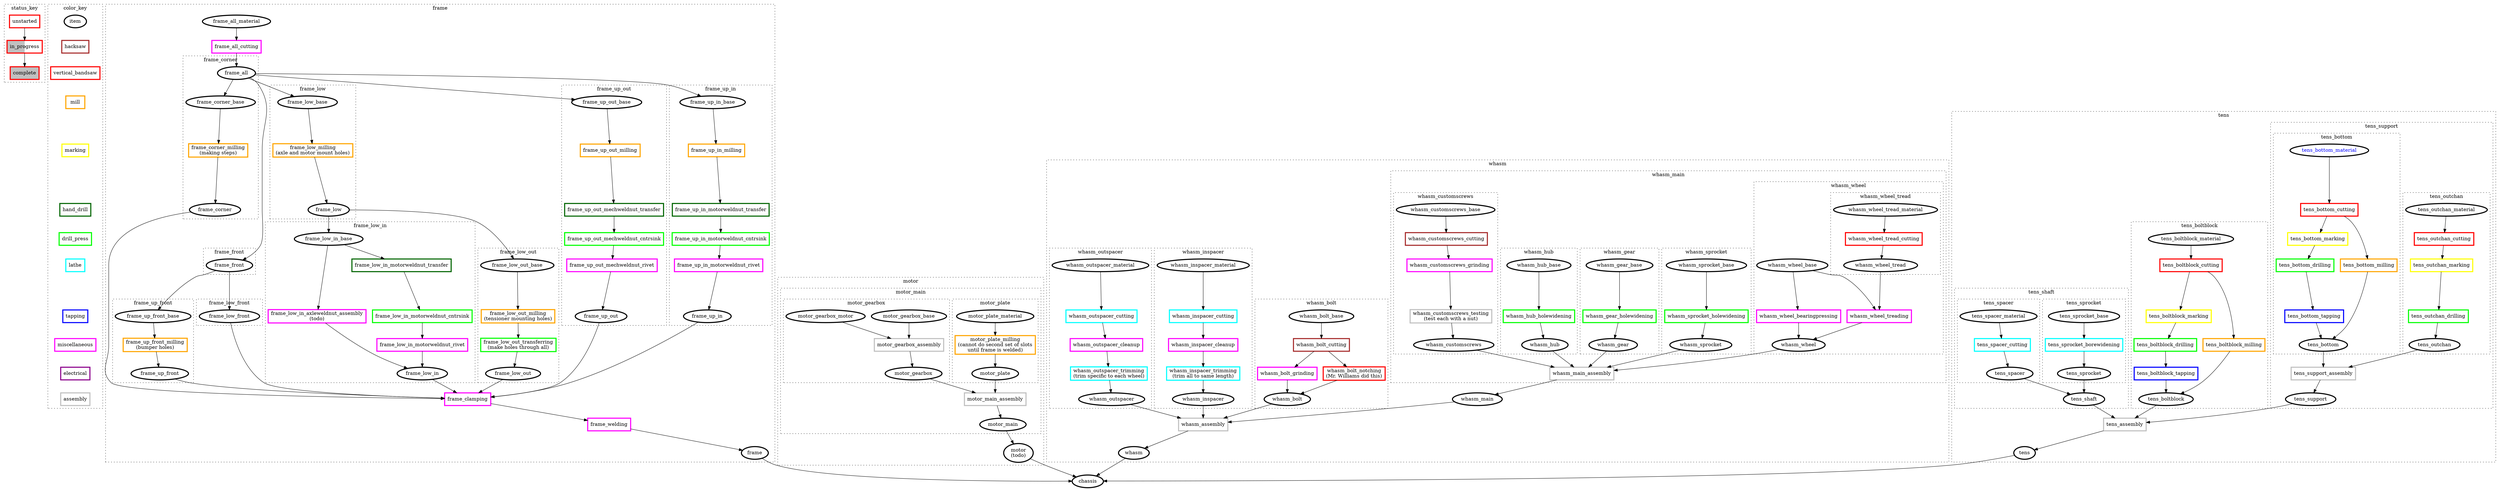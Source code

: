 # 1 "chassis.gc"
# 1 "<built-in>"
# 1 "<command-line>"
# 31 "<command-line>"
# 1 "/usr/include/stdc-predef.h" 1 3 4
# 32 "<command-line>" 2
# 1 "chassis.gc"
# 1 "graph.gh" 1

##efine GRAPH_GH
# 2 "chassis.gc" 2

digraph chassis { graph [layout=dot rankdir=TB forcelabels=true] node [style=filled fillcolor=white fontcolor=black penwidth=3] subgraph cluster_status_key { graph [style=dotted label=status_key ] unstarted [shape=box color=red] in_progress [shape=box color=red fillcolor="gray;"+"0.5"+":white"] unstarted -> in_progress complete [shape=box color=red fillcolor=gray] in_progress -> complete } subgraph cluster_color_key { graph [style=dotted label=color_key ] edge [style=invis] item [shape=oval] hacksaw [shape=box color=brown] item -> hacksaw vertical_bandsaw [shape=box color=red] hacksaw -> vertical_bandsaw mill [shape=box color=orange] vertical_bandsaw -> mill marking [shape=box color=yellow] mill -> marking hand_drill [shape=box color=darkgreen] marking -> hand_drill drill_press [shape=box color=green] hand_drill -> drill_press lathe [shape=box color=cyan] drill_press -> lathe tapping [shape=box color=blue] lathe -> tapping miscellaneous [shape=box color=magenta] tapping -> miscellaneous electrical [shape=box color=magenta4] miscellaneous -> electrical assembly [shape=box color=gray] electrical -> assembly }
 subgraph cluster_tens { graph [style=dotted label=tens ]
  subgraph cluster_tens_support { graph [style=dotted label=tens_support ]
   subgraph cluster_tens_outchan { graph [style=dotted label=tens_outchan ]
    tens_outchan_material [shape=oval]
    tens_outchan_cutting [shape=box color=red]
     tens_outchan_material -> tens_outchan_cutting
    tens_outchan_marking [shape=box color=yellow]
     tens_outchan_cutting -> tens_outchan_marking
    tens_outchan_drilling [shape=box color=green]
     tens_outchan_marking -> tens_outchan_drilling
    tens_outchan [shape=oval]
     tens_outchan_drilling -> tens_outchan
   }
   subgraph cluster_tens_bottom { graph [style=dotted label=tens_bottom ]
    tens_bottom_material [shape=oval URL="https://docs.google.com/document/d/11lanDEaOE4ojEjolzsmVD7vXa_cOViuiUCTOxcapvyM/edit#heading=h.jxgiyg1v3i2l" fontcolor=blue]
    tens_bottom_cutting [shape=box color=red]
     tens_bottom_material -> tens_bottom_cutting
    tens_bottom_marking [shape=box color=yellow]
     tens_bottom_cutting -> tens_bottom_marking
    tens_bottom_drilling [shape=box color=green]
     tens_bottom_marking -> tens_bottom_drilling
    tens_bottom_tapping [shape=box color=blue]
     tens_bottom_drilling -> tens_bottom_tapping
    tens_bottom_milling [shape=box color=orange]
     tens_bottom_cutting -> tens_bottom_milling
    tens_bottom [shape=oval]
     {tens_bottom_tapping, tens_bottom_milling} -> tens_bottom
   }
   tens_support_assembly [shape=box color=gray]
    {tens_outchan, tens_bottom} -> tens_support_assembly
   tens_support [shape=oval]
    tens_support_assembly -> tens_support
  }
  subgraph cluster_tens_boltblock { graph [style=dotted label=tens_boltblock ]
   tens_boltblock_material [shape=oval]
   tens_boltblock_cutting [shape=box color=red]
    tens_boltblock_material -> tens_boltblock_cutting
   tens_boltblock_marking [shape=box color=yellow]
    tens_boltblock_cutting -> tens_boltblock_marking
   tens_boltblock_drilling [shape=box color=green]
    tens_boltblock_marking -> tens_boltblock_drilling
   tens_boltblock_tapping [shape=box color=blue]
    tens_boltblock_drilling -> tens_boltblock_tapping
   tens_boltblock_milling [shape=box color=orange]
    tens_boltblock_cutting -> tens_boltblock_milling
   tens_boltblock [shape=oval]
    {tens_boltblock_tapping, tens_boltblock_milling} -> tens_boltblock
  }
  subgraph cluster_tens_shaft { graph [style=dotted label=tens_shaft ]
   subgraph cluster_tens_sprocket { graph [style=dotted label=tens_sprocket ]
    tens_sprocket_base [shape=oval]
    tens_sprocket_borewidening [shape=box color=cyan]
     tens_sprocket_base -> tens_sprocket_borewidening
    tens_sprocket [shape=oval]
     tens_sprocket_borewidening -> tens_sprocket
   }
   subgraph cluster_tens_spacer { graph [style=dotted label=tens_spacer ]
    tens_spacer_material [shape=oval]
    tens_spacer_cutting [shape=box color=cyan]
     tens_spacer_material -> tens_spacer_cutting
    tens_spacer [shape=oval]
     tens_spacer_cutting -> tens_spacer
   }
   tens_shaft
    {tens_sprocket, tens_spacer} -> tens_shaft
  }
  tens_assembly [shape=box color=gray]
   {tens_support, tens_boltblock, tens_shaft} -> tens_assembly

  tens [shape=oval]
   tens_assembly -> tens
 }
 subgraph cluster_frame { graph [style=dotted label=frame ]
  frame_all_material [shape=oval]
  frame_all_cutting [shape=box color=magenta]
   frame_all_material -> frame_all_cutting
  frame_all [shape=oval]
   frame_all_cutting -> frame_all
  subgraph cluster_frame_corner { graph [style=dotted label=frame_corner ]
   frame_corner_base [shape=oval]
    frame_all -> frame_corner_base
   frame_corner_milling [shape=box color=orange label="\N\n("+"making steps"+")"]
    frame_corner_base -> frame_corner_milling
   frame_corner [shape=oval]
    frame_corner_milling -> frame_corner
  }
  subgraph cluster_frame_front { graph [style=dotted label=frame_front ]
   frame_front [shape=oval]
    frame_all -> frame_front
  }
  subgraph cluster_frame_low_front { graph [style=dotted label=frame_low_front ]
   frame_low_front [shape=oval]
    frame_front -> frame_low_front
  }
  subgraph cluster_frame_up_front { graph [style=dotted label=frame_up_front ]
   frame_up_front_base [shape=oval]
    frame_front -> frame_up_front_base
   frame_up_front_milling [shape=box color=orange label="\N\n("+"bumper holes"+")"]
    frame_up_front_base -> frame_up_front_milling
   frame_up_front [shape=oval]
    frame_up_front_milling -> frame_up_front
  }
  subgraph cluster_frame_low { graph [style=dotted label=frame_low ]
   frame_low_base [shape=oval]
    frame_all -> frame_low_base
   frame_low_milling [shape=box color=orange label="\N\n("+"axle and motor mount holes"+")"]
    frame_low_base -> frame_low_milling
   frame_low [shape=oval]
    frame_low_milling -> frame_low
  }
  subgraph cluster_frame_low_in { graph [style=dotted label=frame_low_in ]
   frame_low_in_base [shape=oval]
    frame_low -> frame_low_in_base
   frame_low_in_axleweldnut_assembly [shape=box color=magenta label="\N\n("+"todo"+")"]
    frame_low_in_base -> frame_low_in_axleweldnut_assembly
   frame_low_in_motorweldnut_transfer [shape=box color=darkgreen]
    frame_low_in_base -> frame_low_in_motorweldnut_transfer
   frame_low_in_motorweldnut_cntrsink [shape=box color=green]
    frame_low_in_motorweldnut_transfer -> frame_low_in_motorweldnut_cntrsink
   frame_low_in_motorweldnut_rivet [shape=box color=magenta]
    frame_low_in_motorweldnut_cntrsink -> frame_low_in_motorweldnut_rivet
   frame_low_in [shape=oval]
    {frame_low_in_motorweldnut_rivet, frame_low_in_axleweldnut_assembly} -> frame_low_in
  }
  subgraph cluster_frame_low_out { graph [style=dotted label=frame_low_out ]
   frame_low_out_base [shape=oval]
    frame_low -> frame_low_out_base
   frame_low_out_milling [shape=box color=orange label="\N\n("+"tensioner mounting holes"+")"]
    frame_low_out_base -> frame_low_out_milling
   frame_low_out_transferring [shape=box color=green label="\N\n("+"make holes through all"+")"]
    frame_low_out_milling -> frame_low_out_transferring
   frame_low_out [shape=oval]
    frame_low_out_transferring -> frame_low_out
  }
  subgraph cluster_frame_up_out { graph [style=dotted label=frame_up_out ]
   frame_up_out_base [shape=oval]
    frame_all -> frame_up_out_base
   frame_up_out_milling [shape=box color=orange]
    frame_up_out_base -> frame_up_out_milling
   frame_up_out_mechweldnut_transfer [shape=box color=darkgreen]
    frame_up_out_milling -> frame_up_out_mechweldnut_transfer
   frame_up_out_mechweldnut_cntrsink [shape=box color=green]
    frame_up_out_mechweldnut_transfer -> frame_up_out_mechweldnut_cntrsink
   frame_up_out_mechweldnut_rivet [shape=box color=magenta]
    frame_up_out_mechweldnut_cntrsink -> frame_up_out_mechweldnut_rivet
   frame_up_out [shape=oval]
    frame_up_out_mechweldnut_rivet -> frame_up_out
  }
  subgraph cluster_frame_up_in { graph [style=dotted label=frame_up_in ]
   frame_up_in_base [shape=oval]
    frame_all -> frame_up_in_base
   frame_up_in_milling [shape=box color=orange]
    frame_up_in_base -> frame_up_in_milling
   frame_up_in_motorweldnut_transfer [shape=box color=darkgreen]
    frame_up_in_milling -> frame_up_in_motorweldnut_transfer
   frame_up_in_motorweldnut_cntrsink [shape=box color=green]
    frame_up_in_motorweldnut_transfer -> frame_up_in_motorweldnut_cntrsink
   frame_up_in_motorweldnut_rivet [shape=box color=magenta]
    frame_up_in_motorweldnut_cntrsink -> frame_up_in_motorweldnut_rivet
   frame_up_in [shape=oval]
    frame_up_in_motorweldnut_rivet -> frame_up_in
  }
  frame_clamping [shape=box color=magenta]
   {frame_up_in, frame_up_out, frame_low_in, frame_low_out,
     frame_up_front, frame_low_front, frame_corner} -> frame_clamping
  frame_welding [shape=box color=magenta]
   frame_clamping -> frame_welding
  frame [shape=oval]
   frame_welding -> frame
 }
 subgraph cluster_motor { graph [style=dotted label=motor ]
  subgraph cluster_motor_main { graph [style=dotted label=motor_main ]
   subgraph cluster_motor_plate { graph [style=dotted label=motor_plate ]
    motor_plate_material [shape=oval]
    motor_plate_milling [shape=box color=orange label="\N\n("+"cannot do second set of slots\nuntil frame is welded"+")"]
     motor_plate_material -> motor_plate_milling
    motor_plate [shape=oval]
     motor_plate_milling -> motor_plate
   }
   subgraph cluster_motor_gearbox { graph [style=dotted label=motor_gearbox ]
    motor_gearbox_base [shape=oval]
    motor_gearbox_motor [shape=oval]
    motor_gearbox_assembly [shape=box color=gray]
     {motor_gearbox_base, motor_gearbox_motor} -> motor_gearbox_assembly
    motor_gearbox [shape=oval]
     motor_gearbox_assembly -> motor_gearbox
   }
   motor_main_assembly [shape=box color=gray]
    {motor_plate, motor_gearbox} -> motor_main_assembly
   motor_main [shape=oval]
    motor_main_assembly -> motor_main
  }
  motor [shape=oval label="\N\n("+"todo"+")"]
   motor_main -> motor
 }
 subgraph cluster_whasm { graph [style=dotted label=whasm ]
  subgraph cluster_whasm_main { graph [style=dotted label=whasm_main ]
   subgraph cluster_whasm_wheel { graph [style=dotted label=whasm_wheel ]
    subgraph cluster_whasm_wheel_tread { graph [style=dotted label=whasm_wheel_tread ]
     whasm_wheel_tread_material
     whasm_wheel_tread_cutting [shape=box color=red]
      whasm_wheel_tread_material -> whasm_wheel_tread_cutting
     whasm_wheel_tread [shape=oval]
      whasm_wheel_tread_cutting -> whasm_wheel_tread
    }
    whasm_wheel_base [shape=oval]
    whasm_wheel_bearingpressing [shape=box color=magenta]
     whasm_wheel_base -> whasm_wheel_bearingpressing
    whasm_wheel_treading [shape=box color=magenta]
     {whasm_wheel_base, whasm_wheel_tread} -> whasm_wheel_treading
    whasm_wheel [shape=oval]
     {whasm_wheel_bearingpressing, whasm_wheel_treading} -> whasm_wheel
   }
   subgraph cluster_whasm_sprocket { graph [style=dotted label=whasm_sprocket ]
    whasm_sprocket_base [shape=oval]
    whasm_sprocket_holewidening [shape=box color=green]
     whasm_sprocket_base -> whasm_sprocket_holewidening
    whasm_sprocket [shape=oval]
     whasm_sprocket_holewidening -> whasm_sprocket
   }
   subgraph cluster_whasm_gear { graph [style=dotted label=whasm_gear ]
    whasm_gear_base [shape=oval]
    whasm_gear_holewidening [shape=box color=green]
     whasm_gear_base -> whasm_gear_holewidening
    whasm_gear [shape=oval]
     whasm_gear_holewidening -> whasm_gear
   }
   subgraph cluster_whasm_hub { graph [style=dotted label=whasm_hub ]
    whasm_hub_base [shape=oval]
    whasm_hub_holewidening [shape=box color=green]
     whasm_hub_base -> whasm_hub_holewidening
    whasm_hub [shape=oval]
     whasm_hub_holewidening -> whasm_hub
   }
   subgraph cluster_whasm_customscrews { graph [style=dotted label=whasm_customscrews ]
    whasm_customscrews_base [shape=oval]
    whasm_customscrews_cutting [shape=box color=brown]
     whasm_customscrews_base -> whasm_customscrews_cutting
    whasm_customscrews_grinding [shape=box color=magenta]
     whasm_customscrews_cutting -> whasm_customscrews_grinding
    whasm_customscrews_testing [shape=box color=gray label="\N\n("+"test each with a nut"+")"]
     whasm_customscrews_grinding -> whasm_customscrews_testing
    whasm_customscrews [shape=oval]
     whasm_customscrews_testing -> whasm_customscrews
   }
   whasm_main_assembly [shape=box color=gray]
    {whasm_wheel, whasm_sprocket, whasm_gear, whasm_hub, whasm_customscrews} -> whasm_main_assembly
  }
  whasm_main [shape=oval]
   whasm_main_assembly -> whasm_main
  subgraph cluster_whasm_bolt { graph [style=dotted label=whasm_bolt ]
   whasm_bolt_base [shape=oval]
   whasm_bolt_cutting [shape=box color=brown]
    whasm_bolt_base -> whasm_bolt_cutting
   whasm_bolt_grinding [shape=box color=magenta]
    whasm_bolt_cutting -> whasm_bolt_grinding
   whasm_bolt_notching [shape=box color=red label="\N\n("+"Mr. Williams did this"+")"]
    whasm_bolt_cutting -> whasm_bolt_notching
   whasm_bolt [shape=oval]
    {whasm_bolt_grinding, whasm_bolt_notching} -> whasm_bolt
  }
  subgraph cluster_whasm_inspacer { graph [style=dotted label=whasm_inspacer ]
   whasm_inspacer_material [shape=oval]
   whasm_inspacer_cutting [shape=box color=cyan]
    whasm_inspacer_material -> whasm_inspacer_cutting
   whasm_inspacer_cleanup [shape=box color=magenta]
    whasm_inspacer_cutting -> whasm_inspacer_cleanup
   whasm_inspacer_trimming [shape=box color=cyan label="\N\n("+"trim all to same length"+")"]
    whasm_inspacer_cleanup -> whasm_inspacer_trimming
   whasm_inspacer [shape=oval]
    whasm_inspacer_trimming -> whasm_inspacer
  }
  subgraph cluster_whasm_outspacer { graph [style=dotted label=whasm_outspacer ]
   whasm_outspacer_material [shape=oval]
   whasm_outspacer_cutting [shape=box color=cyan]
    whasm_outspacer_material -> whasm_outspacer_cutting
   whasm_outspacer_cleanup [shape=box color=magenta]
    whasm_outspacer_cutting -> whasm_outspacer_cleanup
   whasm_outspacer_trimming [shape=box color=cyan label="\N\n("+"trim specific to each wheel"+")"]
    whasm_outspacer_cleanup -> whasm_outspacer_trimming

   whasm_outspacer [shape=oval]
    whasm_outspacer_trimming -> whasm_outspacer
  }
  whasm_assembly [shape=box color=gray]
   {whasm_inspacer, whasm_outspacer, whasm_bolt, whasm_main} -> whasm_assembly
  whasm [shape=oval]
   whasm_assembly -> whasm
 }
 chassis [shape=oval]
  {frame, motor, tens, whasm} -> chassis
}
